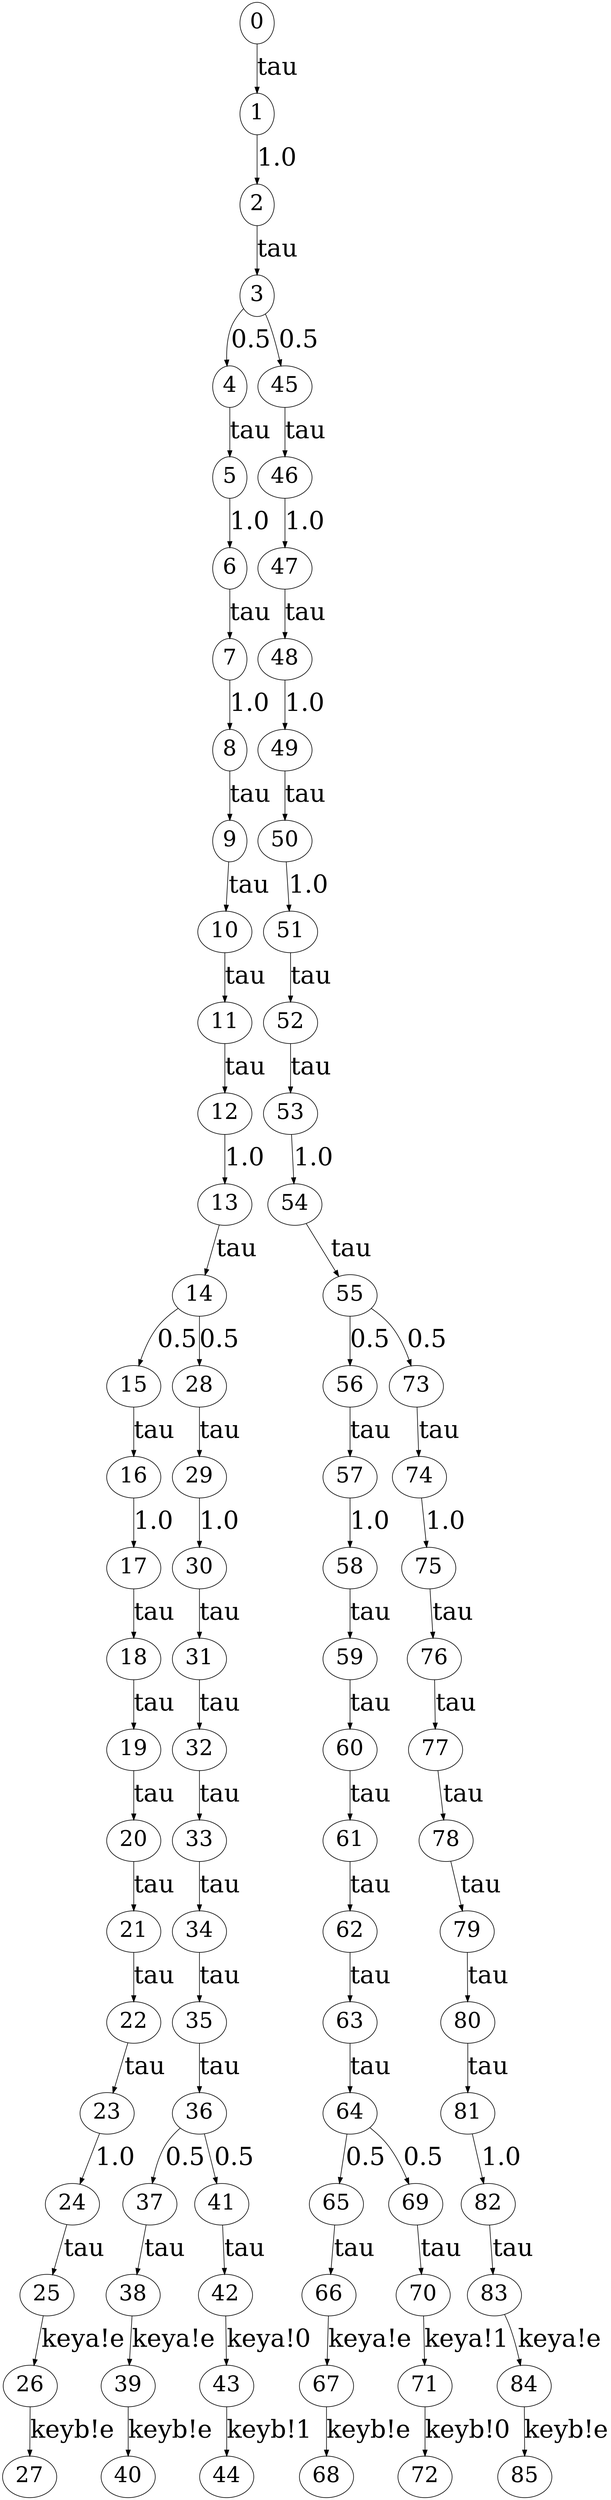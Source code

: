 // The qLTS BB84
digraph {
	node [fontsize=35]
	edge [fontsize=40]
	0 -> 1 [label=tau]
	1 -> 2 [label=1.0]
	2 -> 3 [label=tau]
	3 -> 4 [label=0.5]
	4 -> 5 [label=tau]
	5 -> 6 [label=1.0]
	6 -> 7 [label=tau]
	7 -> 8 [label=1.0]
	8 -> 9 [label=tau]
	9 -> 10 [label=tau]
	10 -> 11 [label=tau]
	11 -> 12 [label=tau]
	12 -> 13 [label=1.0]
	13 -> 14 [label=tau]
	14 -> 15 [label=0.5]
	15 -> 16 [label=tau]
	16 -> 17 [label=1.0]
	17 -> 18 [label=tau]
	18 -> 19 [label=tau]
	19 -> 20 [label=tau]
	20 -> 21 [label=tau]
	21 -> 22 [label=tau]
	22 -> 23 [label=tau]
	23 -> 24 [label=1.0]
	24 -> 25 [label=tau]
	25 -> 26 [label="keya!e"]
	26 -> 27 [label="keyb!e"]
	14 -> 28 [label=0.5]
	28 -> 29 [label=tau]
	29 -> 30 [label=1.0]
	30 -> 31 [label=tau]
	31 -> 32 [label=tau]
	32 -> 33 [label=tau]
	33 -> 34 [label=tau]
	34 -> 35 [label=tau]
	35 -> 36 [label=tau]
	36 -> 37 [label=0.5]
	37 -> 38 [label=tau]
	38 -> 39 [label="keya!e"]
	39 -> 40 [label="keyb!e"]
	36 -> 41 [label=0.5]
	41 -> 42 [label=tau]
	42 -> 43 [label="keya!0"]
	43 -> 44 [label="keyb!1"]
	3 -> 45 [label=0.5]
	45 -> 46 [label=tau]
	46 -> 47 [label=1.0]
	47 -> 48 [label=tau]
	48 -> 49 [label=1.0]
	49 -> 50 [label=tau]
	50 -> 51 [label=1.0]
	51 -> 52 [label=tau]
	52 -> 53 [label=tau]
	53 -> 54 [label=1.0]
	54 -> 55 [label=tau]
	55 -> 56 [label=0.5]
	56 -> 57 [label=tau]
	57 -> 58 [label=1.0]
	58 -> 59 [label=tau]
	59 -> 60 [label=tau]
	60 -> 61 [label=tau]
	61 -> 62 [label=tau]
	62 -> 63 [label=tau]
	63 -> 64 [label=tau]
	64 -> 65 [label=0.5]
	65 -> 66 [label=tau]
	66 -> 67 [label="keya!e"]
	67 -> 68 [label="keyb!e"]
	64 -> 69 [label=0.5]
	69 -> 70 [label=tau]
	70 -> 71 [label="keya!1"]
	71 -> 72 [label="keyb!0"]
	55 -> 73 [label=0.5]
	73 -> 74 [label=tau]
	74 -> 75 [label=1.0]
	75 -> 76 [label=tau]
	76 -> 77 [label=tau]
	77 -> 78 [label=tau]
	78 -> 79 [label=tau]
	79 -> 80 [label=tau]
	80 -> 81 [label=tau]
	81 -> 82 [label=1.0]
	82 -> 83 [label=tau]
	83 -> 84 [label="keya!e"]
	84 -> 85 [label="keyb!e"]
}
